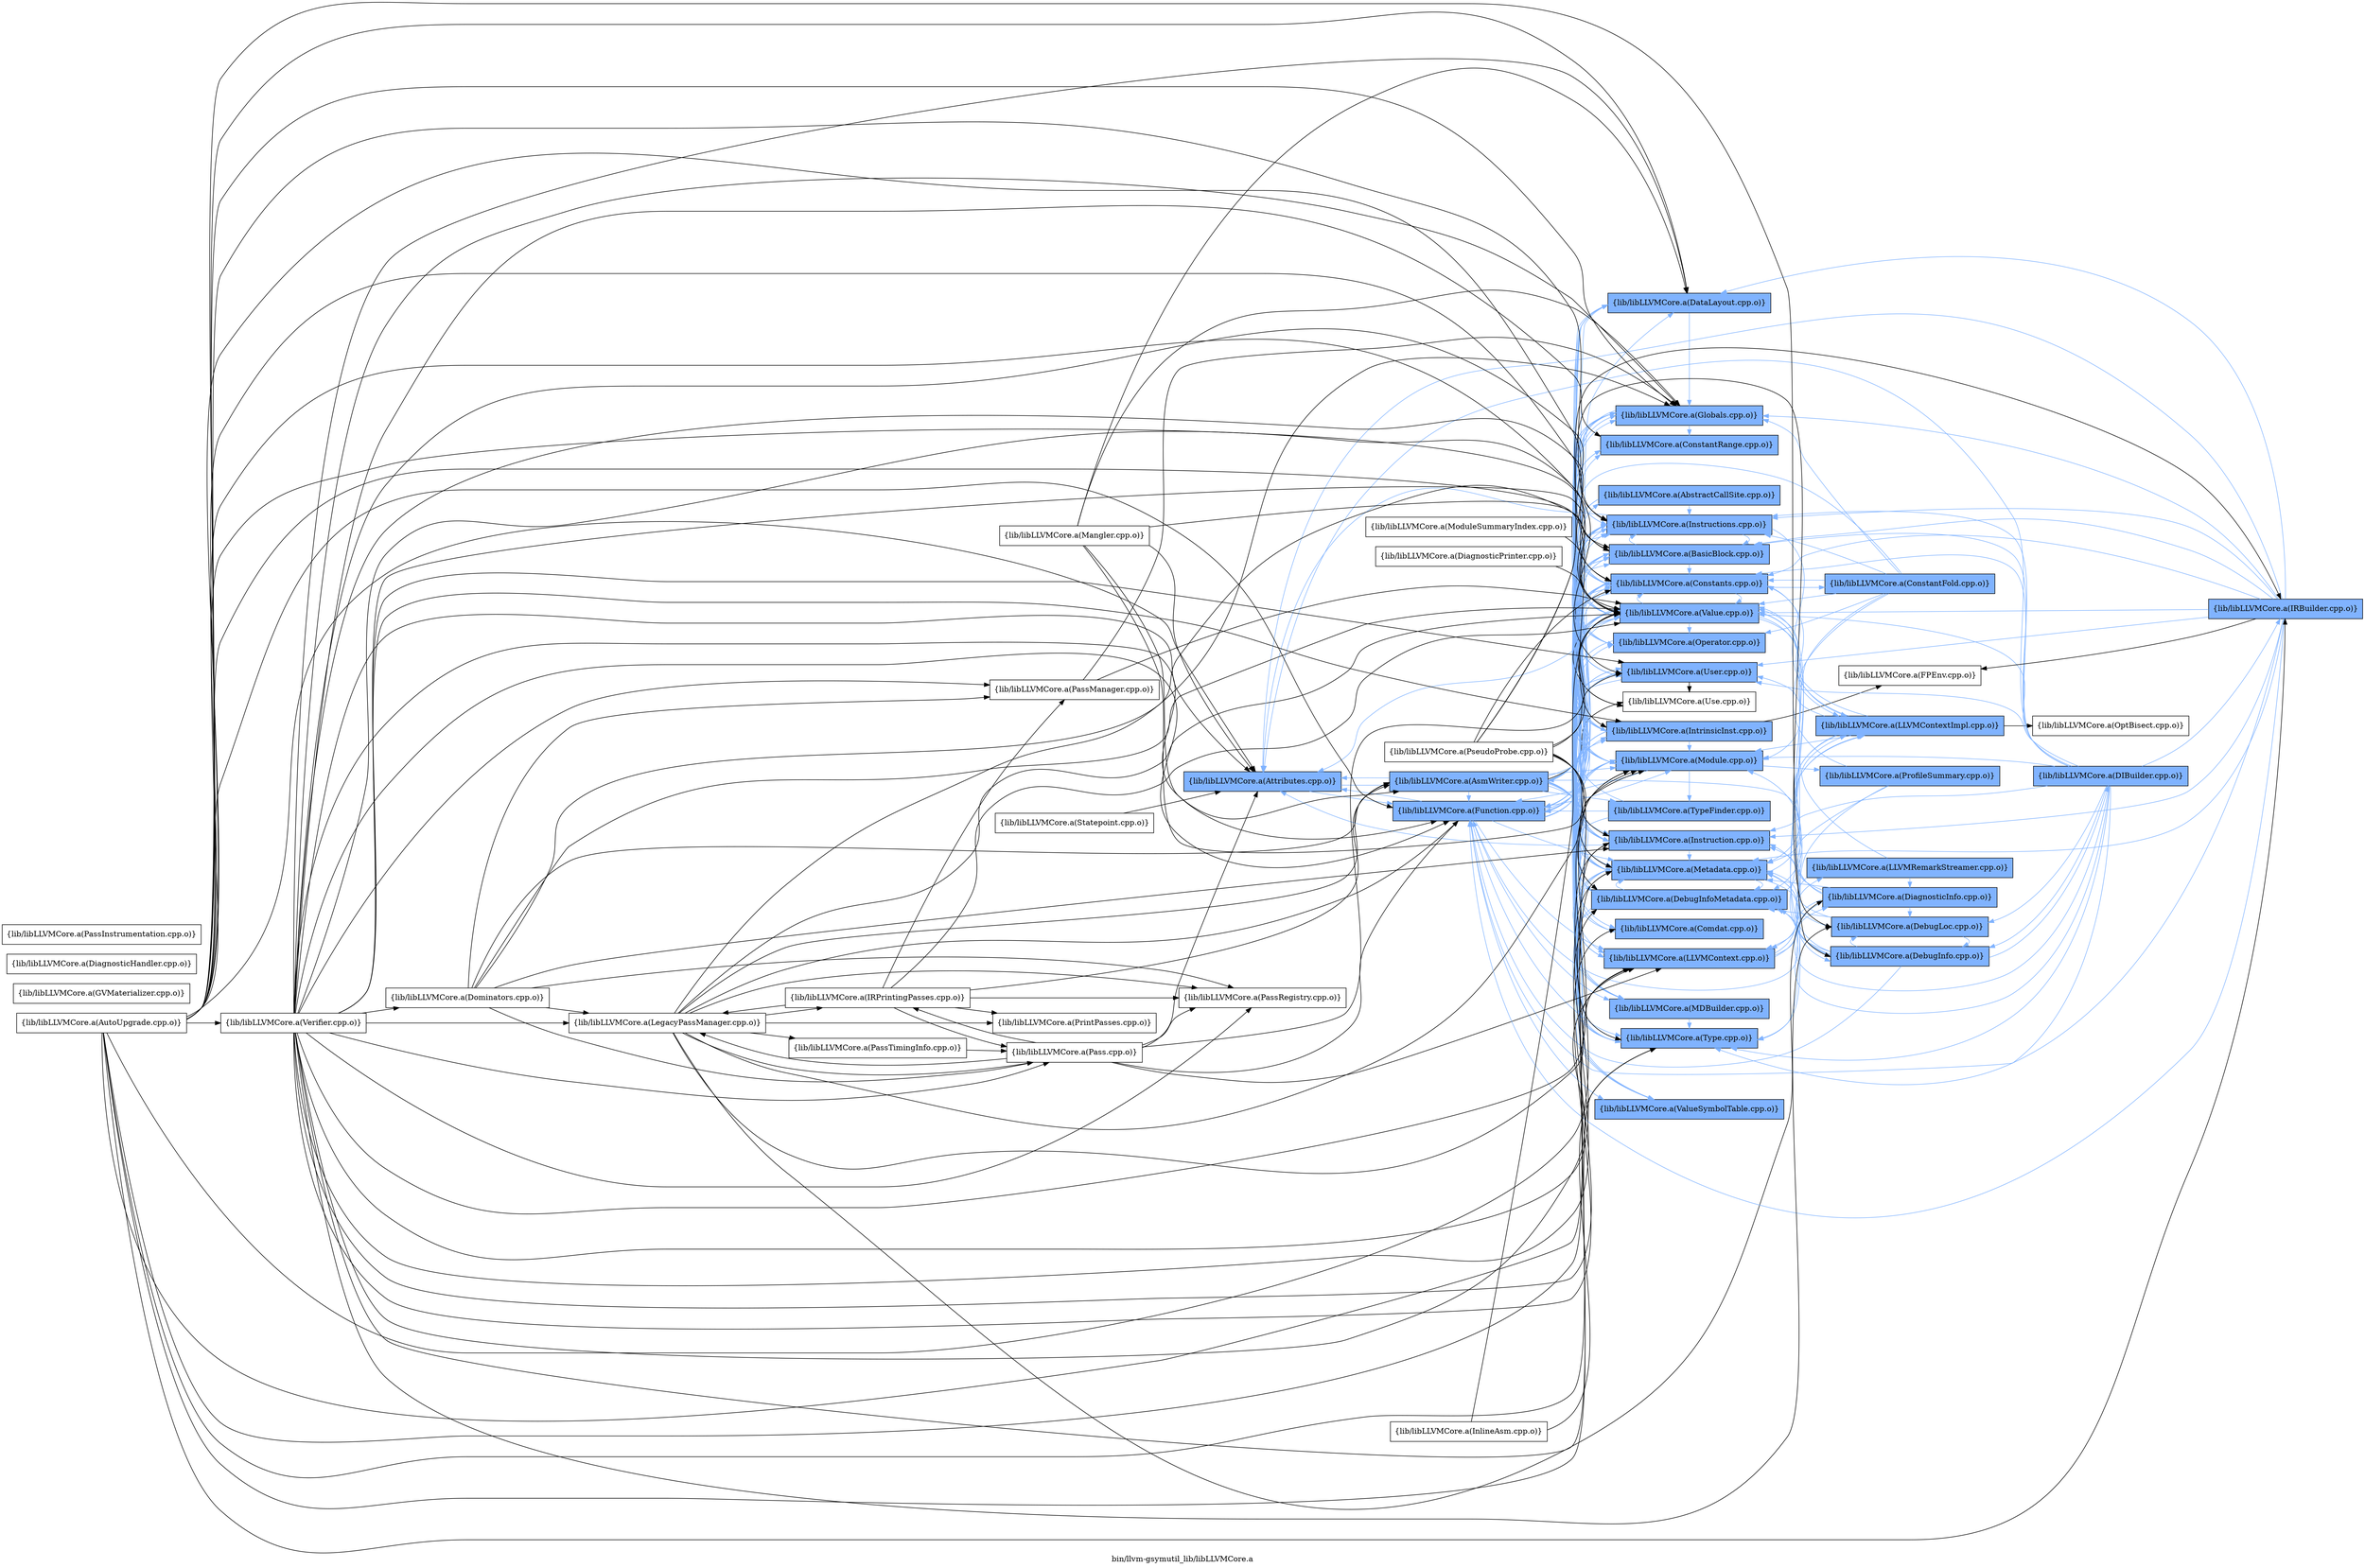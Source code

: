 digraph "bin/llvm-gsymutil_lib/libLLVMCore.a" {
	label="bin/llvm-gsymutil_lib/libLLVMCore.a";
	rankdir=LR;
	{ rank=same; Node0x564981c6ddb8;  }
	{ rank=same; Node0x564981c6e998; Node0x564981c66108;  }
	{ rank=same; Node0x564981c67738; Node0x564981c67a58; Node0x564981c66158; Node0x564981c76698; Node0x564981c77db8; Node0x564981c77728; Node0x564981c72a48; Node0x564981c74ac8; Node0x564981c74348; Node0x564981c713c8; Node0x564981c74578; Node0x564981c738a8; Node0x564981c67eb8; Node0x564981c66388; Node0x564981c66928; Node0x564981c6a6b8; Node0x564981c69ee8; Node0x564981c6a168; Node0x564981c6e268; Node0x564981c78b28; Node0x564981c74c58; Node0x564981c6bbf8;  }
	{ rank=same; Node0x564981c672d8; Node0x564981c706f8; Node0x564981c76878; Node0x564981c78cb8; Node0x564981c6c9b8; Node0x564981c79d98; Node0x564981c6bb08; Node0x564981c779a8;  }
	{ rank=same; Node0x564981c69a38; Node0x564981c76968;  }

	Node0x564981c6ddb8 [shape=record,shape=box,group=1,style=filled,fillcolor="0.600000 0.5 1",label="{lib/libLLVMCore.a(Attributes.cpp.o)}"];
	Node0x564981c6ddb8 -> Node0x564981c6e998[color="0.600000 0.5 1"];
	Node0x564981c6ddb8 -> Node0x564981c66108[color="0.600000 0.5 1"];
	Node0x564981c76698 [shape=record,shape=box,group=1,style=filled,fillcolor="0.600000 0.5 1",label="{lib/libLLVMCore.a(Constants.cpp.o)}"];
	Node0x564981c76698 -> Node0x564981c672d8[color="0.600000 0.5 1"];
	Node0x564981c76698 -> Node0x564981c66108[color="0.600000 0.5 1"];
	Node0x564981c76698 -> Node0x564981c77728[color="0.600000 0.5 1"];
	Node0x564981c76698 -> Node0x564981c72a48[color="0.600000 0.5 1"];
	Node0x564981c76698 -> Node0x564981c74ac8[color="0.600000 0.5 1"];
	Node0x564981c76698 -> Node0x564981c67eb8[color="0.600000 0.5 1"];
	Node0x564981c76698 -> Node0x564981c66388[color="0.600000 0.5 1"];
	Node0x564981c76698 -> Node0x564981c69ee8[color="0.600000 0.5 1"];
	Node0x564981c76698 -> Node0x564981c6a168[color="0.600000 0.5 1"];
	Node0x564981c78b28 [shape=record,shape=box,group=1,style=filled,fillcolor="0.600000 0.5 1",label="{lib/libLLVMCore.a(DataLayout.cpp.o)}"];
	Node0x564981c78b28 -> Node0x564981c77728[color="0.600000 0.5 1"];
	Node0x564981c78b28 -> Node0x564981c738a8[color="0.600000 0.5 1"];
	Node0x564981c78b28 -> Node0x564981c66388[color="0.600000 0.5 1"];
	Node0x564981c74ac8 [shape=record,shape=box,group=1,style=filled,fillcolor="0.600000 0.5 1",label="{lib/libLLVMCore.a(Instructions.cpp.o)}"];
	Node0x564981c74ac8 -> Node0x564981c6ddb8[color="0.600000 0.5 1"];
	Node0x564981c74ac8 -> Node0x564981c67738[color="0.600000 0.5 1"];
	Node0x564981c74ac8 -> Node0x564981c76698[color="0.600000 0.5 1"];
	Node0x564981c74ac8 -> Node0x564981c78b28[color="0.600000 0.5 1"];
	Node0x564981c74ac8 -> Node0x564981c66108[color="0.600000 0.5 1"];
	Node0x564981c74ac8 -> Node0x564981c72a48[color="0.600000 0.5 1"];
	Node0x564981c74ac8 -> Node0x564981c706f8[color="0.600000 0.5 1"];
	Node0x564981c74ac8 -> Node0x564981c74c58[color="0.600000 0.5 1"];
	Node0x564981c74ac8 -> Node0x564981c74578[color="0.600000 0.5 1"];
	Node0x564981c74ac8 -> Node0x564981c738a8[color="0.600000 0.5 1"];
	Node0x564981c74ac8 -> Node0x564981c67eb8[color="0.600000 0.5 1"];
	Node0x564981c74ac8 -> Node0x564981c66388[color="0.600000 0.5 1"];
	Node0x564981c74ac8 -> Node0x564981c6a6b8;
	Node0x564981c74ac8 -> Node0x564981c69ee8[color="0.600000 0.5 1"];
	Node0x564981c74ac8 -> Node0x564981c6a168[color="0.600000 0.5 1"];
	Node0x564981c6c328 [shape=record,shape=box,group=0,label="{lib/libLLVMCore.a(LegacyPassManager.cpp.o)}"];
	Node0x564981c6c328 -> Node0x564981c6e998;
	Node0x564981c6c328 -> Node0x564981c78cb8;
	Node0x564981c6c328 -> Node0x564981c66108;
	Node0x564981c6c328 -> Node0x564981c77728;
	Node0x564981c6c328 -> Node0x564981c73498;
	Node0x564981c6c328 -> Node0x564981c713c8;
	Node0x564981c6c328 -> Node0x564981c738a8;
	Node0x564981c6c328 -> Node0x564981c68db8;
	Node0x564981c6c328 -> Node0x564981c69e98;
	Node0x564981c6c328 -> Node0x564981c6be78;
	Node0x564981c6c328 -> Node0x564981c6c0f8;
	Node0x564981c6c328 -> Node0x564981c6a168;
	Node0x564981c738a8 [shape=record,shape=box,group=1,style=filled,fillcolor="0.600000 0.5 1",label="{lib/libLLVMCore.a(Module.cpp.o)}"];
	Node0x564981c738a8 -> Node0x564981c67a58[color="0.600000 0.5 1"];
	Node0x564981c738a8 -> Node0x564981c76698[color="0.600000 0.5 1"];
	Node0x564981c738a8 -> Node0x564981c78b28[color="0.600000 0.5 1"];
	Node0x564981c738a8 -> Node0x564981c66108[color="0.600000 0.5 1"];
	Node0x564981c738a8 -> Node0x564981c77728[color="0.600000 0.5 1"];
	Node0x564981c738a8 -> Node0x564981c713c8[color="0.600000 0.5 1"];
	Node0x564981c738a8 -> Node0x564981c74578[color="0.600000 0.5 1"];
	Node0x564981c738a8 -> Node0x564981c6bb08[color="0.600000 0.5 1"];
	Node0x564981c738a8 -> Node0x564981c66388[color="0.600000 0.5 1"];
	Node0x564981c738a8 -> Node0x564981c66928[color="0.600000 0.5 1"];
	Node0x564981c738a8 -> Node0x564981c69ee8[color="0.600000 0.5 1"];
	Node0x564981c738a8 -> Node0x564981c6a168[color="0.600000 0.5 1"];
	Node0x564981c738a8 -> Node0x564981c6bbf8[color="0.600000 0.5 1"];
	Node0x564981c67eb8 [shape=record,shape=box,group=1,style=filled,fillcolor="0.600000 0.5 1",label="{lib/libLLVMCore.a(Operator.cpp.o)}"];
	Node0x564981c67eb8 -> Node0x564981c76698[color="0.600000 0.5 1"];
	Node0x564981c67eb8 -> Node0x564981c78b28[color="0.600000 0.5 1"];
	Node0x564981c67eb8 -> Node0x564981c66388[color="0.600000 0.5 1"];
	Node0x564981c68db8 [shape=record,shape=box,group=0,label="{lib/libLLVMCore.a(Pass.cpp.o)}"];
	Node0x564981c68db8 -> Node0x564981c6ddb8;
	Node0x564981c68db8 -> Node0x564981c66108;
	Node0x564981c68db8 -> Node0x564981c73498;
	Node0x564981c68db8 -> Node0x564981c713c8;
	Node0x564981c68db8 -> Node0x564981c6c328;
	Node0x564981c68db8 -> Node0x564981c69e98;
	Node0x564981c68db8 -> Node0x564981c6a168;
	Node0x564981c69e98 [shape=record,shape=box,group=0,label="{lib/libLLVMCore.a(PassRegistry.cpp.o)}"];
	Node0x564981c66388 [shape=record,shape=box,group=1,style=filled,fillcolor="0.600000 0.5 1",label="{lib/libLLVMCore.a(Type.cpp.o)}"];
	Node0x564981c66388 -> Node0x564981c76698[color="0.600000 0.5 1"];
	Node0x564981c69ee8 [shape=record,shape=box,group=1,style=filled,fillcolor="0.600000 0.5 1",label="{lib/libLLVMCore.a(User.cpp.o)}"];
	Node0x564981c69ee8 -> Node0x564981c74348[color="0.600000 0.5 1"];
	Node0x564981c69ee8 -> Node0x564981c6a6b8;
	Node0x564981c6a168 [shape=record,shape=box,group=1,style=filled,fillcolor="0.600000 0.5 1",label="{lib/libLLVMCore.a(Value.cpp.o)}"];
	Node0x564981c6a168 -> Node0x564981c6ddb8[color="0.600000 0.5 1"];
	Node0x564981c6a168 -> Node0x564981c67738[color="0.600000 0.5 1"];
	Node0x564981c6a168 -> Node0x564981c76698[color="0.600000 0.5 1"];
	Node0x564981c6a168 -> Node0x564981c78b28[color="0.600000 0.5 1"];
	Node0x564981c6a168 -> Node0x564981c779a8[color="0.600000 0.5 1"];
	Node0x564981c6a168 -> Node0x564981c66108[color="0.600000 0.5 1"];
	Node0x564981c6a168 -> Node0x564981c77728[color="0.600000 0.5 1"];
	Node0x564981c6a168 -> Node0x564981c72a48[color="0.600000 0.5 1"];
	Node0x564981c6a168 -> Node0x564981c74ac8[color="0.600000 0.5 1"];
	Node0x564981c6a168 -> Node0x564981c74348[color="0.600000 0.5 1"];
	Node0x564981c6a168 -> Node0x564981c713c8[color="0.600000 0.5 1"];
	Node0x564981c6a168 -> Node0x564981c706f8[color="0.600000 0.5 1"];
	Node0x564981c6a168 -> Node0x564981c74578[color="0.600000 0.5 1"];
	Node0x564981c6a168 -> Node0x564981c67eb8[color="0.600000 0.5 1"];
	Node0x564981c6a168 -> Node0x564981c66388[color="0.600000 0.5 1"];
	Node0x564981c6a168 -> Node0x564981c6a6b8;
	Node0x564981c6a168 -> Node0x564981c69ee8[color="0.600000 0.5 1"];
	Node0x564981c6a168 -> Node0x564981c6bbf8[color="0.600000 0.5 1"];
	Node0x564981c79d98 [shape=record,shape=box,group=1,style=filled,fillcolor="0.600000 0.5 1",label="{lib/libLLVMCore.a(DebugLoc.cpp.o)}"];
	Node0x564981c79d98 -> Node0x564981c779a8[color="0.600000 0.5 1"];
	Node0x564981c79d98 -> Node0x564981c77db8[color="0.600000 0.5 1"];
	Node0x564981c79d98 -> Node0x564981c74578[color="0.600000 0.5 1"];
	Node0x564981c66108 [shape=record,shape=box,group=1,style=filled,fillcolor="0.600000 0.5 1",label="{lib/libLLVMCore.a(Function.cpp.o)}"];
	Node0x564981c66108 -> Node0x564981c6e268[color="0.600000 0.5 1"];
	Node0x564981c66108 -> Node0x564981c6ddb8[color="0.600000 0.5 1"];
	Node0x564981c66108 -> Node0x564981c67738[color="0.600000 0.5 1"];
	Node0x564981c66108 -> Node0x564981c76698[color="0.600000 0.5 1"];
	Node0x564981c66108 -> Node0x564981c78b28[color="0.600000 0.5 1"];
	Node0x564981c66108 -> Node0x564981c77728[color="0.600000 0.5 1"];
	Node0x564981c66108 -> Node0x564981c74ac8[color="0.600000 0.5 1"];
	Node0x564981c66108 -> Node0x564981c74348[color="0.600000 0.5 1"];
	Node0x564981c66108 -> Node0x564981c713c8[color="0.600000 0.5 1"];
	Node0x564981c66108 -> Node0x564981c74c58[color="0.600000 0.5 1"];
	Node0x564981c66108 -> Node0x564981c74578[color="0.600000 0.5 1"];
	Node0x564981c66108 -> Node0x564981c738a8[color="0.600000 0.5 1"];
	Node0x564981c66108 -> Node0x564981c66388[color="0.600000 0.5 1"];
	Node0x564981c66108 -> Node0x564981c69ee8[color="0.600000 0.5 1"];
	Node0x564981c66108 -> Node0x564981c6a168[color="0.600000 0.5 1"];
	Node0x564981c66108 -> Node0x564981c6bbf8[color="0.600000 0.5 1"];
	Node0x564981c76aa8 [shape=record,shape=box,group=1,style=filled,fillcolor="0.600000 0.5 1",label="{lib/libLLVMCore.a(IRBuilder.cpp.o)}"];
	Node0x564981c76aa8 -> Node0x564981c6ddb8[color="0.600000 0.5 1"];
	Node0x564981c76aa8 -> Node0x564981c67738[color="0.600000 0.5 1"];
	Node0x564981c76aa8 -> Node0x564981c76698[color="0.600000 0.5 1"];
	Node0x564981c76aa8 -> Node0x564981c78b28[color="0.600000 0.5 1"];
	Node0x564981c76aa8 -> Node0x564981c66108[color="0.600000 0.5 1"];
	Node0x564981c76aa8 -> Node0x564981c77728[color="0.600000 0.5 1"];
	Node0x564981c76aa8 -> Node0x564981c76878;
	Node0x564981c76aa8 -> Node0x564981c72a48[color="0.600000 0.5 1"];
	Node0x564981c76aa8 -> Node0x564981c74ac8[color="0.600000 0.5 1"];
	Node0x564981c76aa8 -> Node0x564981c74578[color="0.600000 0.5 1"];
	Node0x564981c76aa8 -> Node0x564981c66388[color="0.600000 0.5 1"];
	Node0x564981c76aa8 -> Node0x564981c69ee8[color="0.600000 0.5 1"];
	Node0x564981c76aa8 -> Node0x564981c6a168[color="0.600000 0.5 1"];
	Node0x564981c72a48 [shape=record,shape=box,group=1,style=filled,fillcolor="0.600000 0.5 1",label="{lib/libLLVMCore.a(Instruction.cpp.o)}"];
	Node0x564981c72a48 -> Node0x564981c6ddb8[color="0.600000 0.5 1"];
	Node0x564981c72a48 -> Node0x564981c67738[color="0.600000 0.5 1"];
	Node0x564981c72a48 -> Node0x564981c76698[color="0.600000 0.5 1"];
	Node0x564981c72a48 -> Node0x564981c74ac8[color="0.600000 0.5 1"];
	Node0x564981c72a48 -> Node0x564981c74578[color="0.600000 0.5 1"];
	Node0x564981c72a48 -> Node0x564981c69ee8[color="0.600000 0.5 1"];
	Node0x564981c72a48 -> Node0x564981c6a168[color="0.600000 0.5 1"];
	Node0x564981c74578 [shape=record,shape=box,group=1,style=filled,fillcolor="0.600000 0.5 1",label="{lib/libLLVMCore.a(Metadata.cpp.o)}"];
	Node0x564981c74578 -> Node0x564981c66158[color="0.600000 0.5 1"];
	Node0x564981c74578 -> Node0x564981c76698[color="0.600000 0.5 1"];
	Node0x564981c74578 -> Node0x564981c77db8[color="0.600000 0.5 1"];
	Node0x564981c74578 -> Node0x564981c79d98[color="0.600000 0.5 1"];
	Node0x564981c74578 -> Node0x564981c713c8[color="0.600000 0.5 1"];
	Node0x564981c74578 -> Node0x564981c706f8[color="0.600000 0.5 1"];
	Node0x564981c74578 -> Node0x564981c74c58[color="0.600000 0.5 1"];
	Node0x564981c74578 -> Node0x564981c738a8[color="0.600000 0.5 1"];
	Node0x564981c74578 -> Node0x564981c66388[color="0.600000 0.5 1"];
	Node0x564981c74578 -> Node0x564981c6a168[color="0.600000 0.5 1"];
	Node0x564981c67738 [shape=record,shape=box,group=1,style=filled,fillcolor="0.600000 0.5 1",label="{lib/libLLVMCore.a(BasicBlock.cpp.o)}"];
	Node0x564981c67738 -> Node0x564981c76698[color="0.600000 0.5 1"];
	Node0x564981c67738 -> Node0x564981c72a48[color="0.600000 0.5 1"];
	Node0x564981c67738 -> Node0x564981c74ac8[color="0.600000 0.5 1"];
	Node0x564981c67738 -> Node0x564981c74578[color="0.600000 0.5 1"];
	Node0x564981c67738 -> Node0x564981c66388[color="0.600000 0.5 1"];
	Node0x564981c67738 -> Node0x564981c69ee8[color="0.600000 0.5 1"];
	Node0x564981c67738 -> Node0x564981c6a168[color="0.600000 0.5 1"];
	Node0x564981c67738 -> Node0x564981c6bbf8[color="0.600000 0.5 1"];
	Node0x564981c78cb8 [shape=record,shape=box,group=1,style=filled,fillcolor="0.600000 0.5 1",label="{lib/libLLVMCore.a(DiagnosticInfo.cpp.o)}"];
	Node0x564981c78cb8 -> Node0x564981c6e998[color="0.600000 0.5 1"];
	Node0x564981c78cb8 -> Node0x564981c79d98[color="0.600000 0.5 1"];
	Node0x564981c78cb8 -> Node0x564981c66108[color="0.600000 0.5 1"];
	Node0x564981c78cb8 -> Node0x564981c72a48[color="0.600000 0.5 1"];
	Node0x564981c78cb8 -> Node0x564981c713c8[color="0.600000 0.5 1"];
	Node0x564981c78cb8 -> Node0x564981c74578[color="0.600000 0.5 1"];
	Node0x564981c78cb8 -> Node0x564981c6a168[color="0.600000 0.5 1"];
	Node0x564981c77728 [shape=record,shape=box,group=1,style=filled,fillcolor="0.600000 0.5 1",label="{lib/libLLVMCore.a(Globals.cpp.o)}"];
	Node0x564981c77728 -> Node0x564981c66158[color="0.600000 0.5 1"];
	Node0x564981c77728 -> Node0x564981c76698[color="0.600000 0.5 1"];
	Node0x564981c77728 -> Node0x564981c66108[color="0.600000 0.5 1"];
	Node0x564981c77728 -> Node0x564981c74578[color="0.600000 0.5 1"];
	Node0x564981c77728 -> Node0x564981c738a8[color="0.600000 0.5 1"];
	Node0x564981c77728 -> Node0x564981c66388[color="0.600000 0.5 1"];
	Node0x564981c77728 -> Node0x564981c69ee8[color="0.600000 0.5 1"];
	Node0x564981c77728 -> Node0x564981c6a168[color="0.600000 0.5 1"];
	Node0x564981c73178 [shape=record,shape=box,group=0,label="{lib/libLLVMCore.a(InlineAsm.cpp.o)}"];
	Node0x564981c73178 -> Node0x564981c66388;
	Node0x564981c73178 -> Node0x564981c6a168;
	Node0x564981c713c8 [shape=record,shape=box,group=1,style=filled,fillcolor="0.600000 0.5 1",label="{lib/libLLVMCore.a(LLVMContext.cpp.o)}"];
	Node0x564981c713c8 -> Node0x564981c78cb8[color="0.600000 0.5 1"];
	Node0x564981c713c8 -> Node0x564981c706f8[color="0.600000 0.5 1"];
	Node0x564981c713c8 -> Node0x564981c6c9b8[color="0.600000 0.5 1"];
	Node0x564981c74348 [shape=record,shape=box,group=1,style=filled,fillcolor="0.600000 0.5 1",label="{lib/libLLVMCore.a(IntrinsicInst.cpp.o)}"];
	Node0x564981c74348 -> Node0x564981c67738[color="0.600000 0.5 1"];
	Node0x564981c74348 -> Node0x564981c76698[color="0.600000 0.5 1"];
	Node0x564981c74348 -> Node0x564981c78b28[color="0.600000 0.5 1"];
	Node0x564981c74348 -> Node0x564981c77db8[color="0.600000 0.5 1"];
	Node0x564981c74348 -> Node0x564981c76878;
	Node0x564981c74348 -> Node0x564981c72a48[color="0.600000 0.5 1"];
	Node0x564981c74348 -> Node0x564981c74ac8[color="0.600000 0.5 1"];
	Node0x564981c74348 -> Node0x564981c74578[color="0.600000 0.5 1"];
	Node0x564981c74348 -> Node0x564981c738a8[color="0.600000 0.5 1"];
	Node0x564981c74348 -> Node0x564981c66388[color="0.600000 0.5 1"];
	Node0x564981c74348 -> Node0x564981c69ee8[color="0.600000 0.5 1"];
	Node0x564981c74348 -> Node0x564981c6a168[color="0.600000 0.5 1"];
	Node0x564981c66158 [shape=record,shape=box,group=1,style=filled,fillcolor="0.600000 0.5 1",label="{lib/libLLVMCore.a(ConstantRange.cpp.o)}"];
	Node0x564981c66158 -> Node0x564981c74ac8[color="0.600000 0.5 1"];
	Node0x564981c77db8 [shape=record,shape=box,group=1,style=filled,fillcolor="0.600000 0.5 1",label="{lib/libLLVMCore.a(DebugInfoMetadata.cpp.o)}"];
	Node0x564981c77db8 -> Node0x564981c76698[color="0.600000 0.5 1"];
	Node0x564981c77db8 -> Node0x564981c713c8[color="0.600000 0.5 1"];
	Node0x564981c77db8 -> Node0x564981c706f8[color="0.600000 0.5 1"];
	Node0x564981c77db8 -> Node0x564981c74578[color="0.600000 0.5 1"];
	Node0x564981c77db8 -> Node0x564981c66388[color="0.600000 0.5 1"];
	Node0x564981c66d88 [shape=record,shape=box,group=0,label="{lib/libLLVMCore.a(Dominators.cpp.o)}"];
	Node0x564981c66d88 -> Node0x564981c6e998;
	Node0x564981c66d88 -> Node0x564981c67738;
	Node0x564981c66d88 -> Node0x564981c72a48;
	Node0x564981c66d88 -> Node0x564981c6c328;
	Node0x564981c66d88 -> Node0x564981c68db8;
	Node0x564981c66d88 -> Node0x564981c6b298;
	Node0x564981c66d88 -> Node0x564981c69e98;
	Node0x564981c66d88 -> Node0x564981c6a168;
	Node0x564981c6a6b8 [shape=record,shape=box,group=0,label="{lib/libLLVMCore.a(Use.cpp.o)}"];
	Node0x564981c67a58 [shape=record,shape=box,group=1,style=filled,fillcolor="0.600000 0.5 1",label="{lib/libLLVMCore.a(Comdat.cpp.o)}"];
	Node0x564981c67a58 -> Node0x564981c738a8[color="0.600000 0.5 1"];
	Node0x564981c74898 [shape=record,shape=box,group=0,label="{lib/libLLVMCore.a(Mangler.cpp.o)}"];
	Node0x564981c74898 -> Node0x564981c6ddb8;
	Node0x564981c74898 -> Node0x564981c78b28;
	Node0x564981c74898 -> Node0x564981c66108;
	Node0x564981c74898 -> Node0x564981c77728;
	Node0x564981c74898 -> Node0x564981c738a8;
	Node0x564981c74898 -> Node0x564981c6a168;
	Node0x564981c6e998 [shape=record,shape=box,group=1,style=filled,fillcolor="0.600000 0.5 1",label="{lib/libLLVMCore.a(AsmWriter.cpp.o)}"];
	Node0x564981c6e998 -> Node0x564981c6ddb8[color="0.600000 0.5 1"];
	Node0x564981c6e998 -> Node0x564981c67738[color="0.600000 0.5 1"];
	Node0x564981c6e998 -> Node0x564981c67a58[color="0.600000 0.5 1"];
	Node0x564981c6e998 -> Node0x564981c66158[color="0.600000 0.5 1"];
	Node0x564981c6e998 -> Node0x564981c76698[color="0.600000 0.5 1"];
	Node0x564981c6e998 -> Node0x564981c77db8[color="0.600000 0.5 1"];
	Node0x564981c6e998 -> Node0x564981c66108[color="0.600000 0.5 1"];
	Node0x564981c6e998 -> Node0x564981c77728[color="0.600000 0.5 1"];
	Node0x564981c6e998 -> Node0x564981c72a48[color="0.600000 0.5 1"];
	Node0x564981c6e998 -> Node0x564981c74ac8[color="0.600000 0.5 1"];
	Node0x564981c6e998 -> Node0x564981c74348[color="0.600000 0.5 1"];
	Node0x564981c6e998 -> Node0x564981c713c8[color="0.600000 0.5 1"];
	Node0x564981c6e998 -> Node0x564981c74578[color="0.600000 0.5 1"];
	Node0x564981c6e998 -> Node0x564981c738a8[color="0.600000 0.5 1"];
	Node0x564981c6e998 -> Node0x564981c67eb8[color="0.600000 0.5 1"];
	Node0x564981c6e998 -> Node0x564981c66388[color="0.600000 0.5 1"];
	Node0x564981c6e998 -> Node0x564981c66928[color="0.600000 0.5 1"];
	Node0x564981c6e998 -> Node0x564981c6a6b8;
	Node0x564981c6e998 -> Node0x564981c69ee8[color="0.600000 0.5 1"];
	Node0x564981c6e998 -> Node0x564981c6a168[color="0.600000 0.5 1"];
	Node0x564981c6be78 [shape=record,shape=box,group=0,label="{lib/libLLVMCore.a(PassTimingInfo.cpp.o)}"];
	Node0x564981c6be78 -> Node0x564981c68db8;
	Node0x564981c6c7d8 [shape=record,shape=box,group=0,label="{lib/libLLVMCore.a(Statepoint.cpp.o)}"];
	Node0x564981c6c7d8 -> Node0x564981c6ddb8;
	Node0x564981c6c0f8 [shape=record,shape=box,group=0,label="{lib/libLLVMCore.a(PrintPasses.cpp.o)}"];
	Node0x564981c74c58 [shape=record,shape=box,group=1,style=filled,fillcolor="0.600000 0.5 1",label="{lib/libLLVMCore.a(MDBuilder.cpp.o)}"];
	Node0x564981c74c58 -> Node0x564981c76698[color="0.600000 0.5 1"];
	Node0x564981c74c58 -> Node0x564981c74578[color="0.600000 0.5 1"];
	Node0x564981c74c58 -> Node0x564981c66388[color="0.600000 0.5 1"];
	Node0x564981c74c58 -> Node0x564981c6a168[color="0.600000 0.5 1"];
	Node0x564981c73498 [shape=record,shape=box,group=0,label="{lib/libLLVMCore.a(IRPrintingPasses.cpp.o)}"];
	Node0x564981c73498 -> Node0x564981c6e998;
	Node0x564981c73498 -> Node0x564981c6c328;
	Node0x564981c73498 -> Node0x564981c68db8;
	Node0x564981c73498 -> Node0x564981c6b298;
	Node0x564981c73498 -> Node0x564981c69e98;
	Node0x564981c73498 -> Node0x564981c6c0f8;
	Node0x564981c73498 -> Node0x564981c6a168;
	Node0x564981c689f8 [shape=record,shape=box,group=0,label="{lib/libLLVMCore.a(Verifier.cpp.o)}"];
	Node0x564981c689f8 -> Node0x564981c6e998;
	Node0x564981c689f8 -> Node0x564981c6ddb8;
	Node0x564981c689f8 -> Node0x564981c67738;
	Node0x564981c689f8 -> Node0x564981c67a58;
	Node0x564981c689f8 -> Node0x564981c66158;
	Node0x564981c689f8 -> Node0x564981c76698;
	Node0x564981c689f8 -> Node0x564981c78b28;
	Node0x564981c689f8 -> Node0x564981c77db8;
	Node0x564981c689f8 -> Node0x564981c79d98;
	Node0x564981c689f8 -> Node0x564981c66d88;
	Node0x564981c689f8 -> Node0x564981c66108;
	Node0x564981c689f8 -> Node0x564981c77728;
	Node0x564981c689f8 -> Node0x564981c72a48;
	Node0x564981c689f8 -> Node0x564981c74ac8;
	Node0x564981c689f8 -> Node0x564981c74348;
	Node0x564981c689f8 -> Node0x564981c713c8;
	Node0x564981c689f8 -> Node0x564981c6c328;
	Node0x564981c689f8 -> Node0x564981c74578;
	Node0x564981c689f8 -> Node0x564981c738a8;
	Node0x564981c689f8 -> Node0x564981c68db8;
	Node0x564981c689f8 -> Node0x564981c6b298;
	Node0x564981c689f8 -> Node0x564981c69e98;
	Node0x564981c689f8 -> Node0x564981c66388;
	Node0x564981c689f8 -> Node0x564981c69ee8;
	Node0x564981c689f8 -> Node0x564981c6a168;
	Node0x564981c779a8 [shape=record,shape=box,group=1,style=filled,fillcolor="0.600000 0.5 1",label="{lib/libLLVMCore.a(DebugInfo.cpp.o)}"];
	Node0x564981c779a8 -> Node0x564981c76968[color="0.600000 0.5 1"];
	Node0x564981c779a8 -> Node0x564981c77db8[color="0.600000 0.5 1"];
	Node0x564981c779a8 -> Node0x564981c79d98[color="0.600000 0.5 1"];
	Node0x564981c779a8 -> Node0x564981c66108[color="0.600000 0.5 1"];
	Node0x564981c779a8 -> Node0x564981c72a48[color="0.600000 0.5 1"];
	Node0x564981c779a8 -> Node0x564981c74578[color="0.600000 0.5 1"];
	Node0x564981c779a8 -> Node0x564981c738a8[color="0.600000 0.5 1"];
	Node0x564981c779a8 -> Node0x564981c6a168[color="0.600000 0.5 1"];
	Node0x564981c6b298 [shape=record,shape=box,group=0,label="{lib/libLLVMCore.a(PassManager.cpp.o)}"];
	Node0x564981c6b298 -> Node0x564981c77728;
	Node0x564981c6b298 -> Node0x564981c6a168;
	Node0x564981c76968 [shape=record,shape=box,group=1,style=filled,fillcolor="0.600000 0.5 1",label="{lib/libLLVMCore.a(DIBuilder.cpp.o)}"];
	Node0x564981c76968 -> Node0x564981c6ddb8[color="0.600000 0.5 1"];
	Node0x564981c76968 -> Node0x564981c67738[color="0.600000 0.5 1"];
	Node0x564981c76968 -> Node0x564981c76698[color="0.600000 0.5 1"];
	Node0x564981c76968 -> Node0x564981c779a8[color="0.600000 0.5 1"];
	Node0x564981c76968 -> Node0x564981c77db8[color="0.600000 0.5 1"];
	Node0x564981c76968 -> Node0x564981c79d98[color="0.600000 0.5 1"];
	Node0x564981c76968 -> Node0x564981c66108[color="0.600000 0.5 1"];
	Node0x564981c76968 -> Node0x564981c76aa8[color="0.600000 0.5 1"];
	Node0x564981c76968 -> Node0x564981c72a48[color="0.600000 0.5 1"];
	Node0x564981c76968 -> Node0x564981c74ac8[color="0.600000 0.5 1"];
	Node0x564981c76968 -> Node0x564981c74578[color="0.600000 0.5 1"];
	Node0x564981c76968 -> Node0x564981c738a8[color="0.600000 0.5 1"];
	Node0x564981c76968 -> Node0x564981c66388[color="0.600000 0.5 1"];
	Node0x564981c76968 -> Node0x564981c69ee8[color="0.600000 0.5 1"];
	Node0x564981c76968 -> Node0x564981c6a168[color="0.600000 0.5 1"];
	Node0x564981c6ce68 [shape=record,shape=box,group=0,label="{lib/libLLVMCore.a(PseudoProbe.cpp.o)}"];
	Node0x564981c6ce68 -> Node0x564981c76698;
	Node0x564981c6ce68 -> Node0x564981c77db8;
	Node0x564981c6ce68 -> Node0x564981c79d98;
	Node0x564981c6ce68 -> Node0x564981c76aa8;
	Node0x564981c6ce68 -> Node0x564981c72a48;
	Node0x564981c6ce68 -> Node0x564981c74578;
	Node0x564981c6ce68 -> Node0x564981c66388;
	Node0x564981c6ce68 -> Node0x564981c69ee8;
	Node0x564981c6ce68 -> Node0x564981c6a168;
	Node0x564981c6e268 [shape=record,shape=box,group=1,style=filled,fillcolor="0.600000 0.5 1",label="{lib/libLLVMCore.a(AbstractCallSite.cpp.o)}"];
	Node0x564981c6e268 -> Node0x564981c76698[color="0.600000 0.5 1"];
	Node0x564981c6e268 -> Node0x564981c74ac8[color="0.600000 0.5 1"];
	Node0x564981c6e268 -> Node0x564981c74578[color="0.600000 0.5 1"];
	Node0x564981c6e268 -> Node0x564981c69ee8[color="0.600000 0.5 1"];
	Node0x564981c672d8 [shape=record,shape=box,group=1,style=filled,fillcolor="0.600000 0.5 1",label="{lib/libLLVMCore.a(ConstantFold.cpp.o)}"];
	Node0x564981c672d8 -> Node0x564981c76698[color="0.600000 0.5 1"];
	Node0x564981c672d8 -> Node0x564981c66108[color="0.600000 0.5 1"];
	Node0x564981c672d8 -> Node0x564981c77728[color="0.600000 0.5 1"];
	Node0x564981c672d8 -> Node0x564981c74ac8[color="0.600000 0.5 1"];
	Node0x564981c672d8 -> Node0x564981c738a8[color="0.600000 0.5 1"];
	Node0x564981c672d8 -> Node0x564981c67eb8[color="0.600000 0.5 1"];
	Node0x564981c672d8 -> Node0x564981c66388[color="0.600000 0.5 1"];
	Node0x564981c672d8 -> Node0x564981c6a168[color="0.600000 0.5 1"];
	Node0x564981c6bb08 [shape=record,shape=box,group=1,style=filled,fillcolor="0.600000 0.5 1",label="{lib/libLLVMCore.a(ProfileSummary.cpp.o)}"];
	Node0x564981c6bb08 -> Node0x564981c76698[color="0.600000 0.5 1"];
	Node0x564981c6bb08 -> Node0x564981c74578[color="0.600000 0.5 1"];
	Node0x564981c6bb08 -> Node0x564981c66388[color="0.600000 0.5 1"];
	Node0x564981c6d598 [shape=record,shape=box,group=0,label="{lib/libLLVMCore.a(AutoUpgrade.cpp.o)}"];
	Node0x564981c6d598 -> Node0x564981c6ddb8;
	Node0x564981c6d598 -> Node0x564981c67738;
	Node0x564981c6d598 -> Node0x564981c76698;
	Node0x564981c6d598 -> Node0x564981c78b28;
	Node0x564981c6d598 -> Node0x564981c779a8;
	Node0x564981c6d598 -> Node0x564981c66108;
	Node0x564981c6d598 -> Node0x564981c77728;
	Node0x564981c6d598 -> Node0x564981c76aa8;
	Node0x564981c6d598 -> Node0x564981c72a48;
	Node0x564981c6d598 -> Node0x564981c74ac8;
	Node0x564981c6d598 -> Node0x564981c74348;
	Node0x564981c6d598 -> Node0x564981c713c8;
	Node0x564981c6d598 -> Node0x564981c74578;
	Node0x564981c6d598 -> Node0x564981c738a8;
	Node0x564981c6d598 -> Node0x564981c66388;
	Node0x564981c6d598 -> Node0x564981c69ee8;
	Node0x564981c6d598 -> Node0x564981c6a168;
	Node0x564981c6d598 -> Node0x564981c689f8;
	Node0x564981c68b38 [shape=record,shape=box,group=0,label="{lib/libLLVMCore.a(GVMaterializer.cpp.o)}"];
	Node0x564981c66928 [shape=record,shape=box,group=1,style=filled,fillcolor="0.600000 0.5 1",label="{lib/libLLVMCore.a(TypeFinder.cpp.o)}"];
	Node0x564981c66928 -> Node0x564981c66108[color="0.600000 0.5 1"];
	Node0x564981c66928 -> Node0x564981c77728[color="0.600000 0.5 1"];
	Node0x564981c66928 -> Node0x564981c74578[color="0.600000 0.5 1"];
	Node0x564981c6bbf8 [shape=record,shape=box,group=1,style=filled,fillcolor="0.600000 0.5 1",label="{lib/libLLVMCore.a(ValueSymbolTable.cpp.o)}"];
	Node0x564981c6bbf8 -> Node0x564981c6a168[color="0.600000 0.5 1"];
	Node0x564981c706f8 [shape=record,shape=box,group=1,style=filled,fillcolor="0.600000 0.5 1",label="{lib/libLLVMCore.a(LLVMContextImpl.cpp.o)}"];
	Node0x564981c706f8 -> Node0x564981c76698[color="0.600000 0.5 1"];
	Node0x564981c706f8 -> Node0x564981c77db8[color="0.600000 0.5 1"];
	Node0x564981c706f8 -> Node0x564981c74578[color="0.600000 0.5 1"];
	Node0x564981c706f8 -> Node0x564981c738a8[color="0.600000 0.5 1"];
	Node0x564981c706f8 -> Node0x564981c69a38;
	Node0x564981c706f8 -> Node0x564981c69ee8[color="0.600000 0.5 1"];
	Node0x564981c706f8 -> Node0x564981c6a168[color="0.600000 0.5 1"];
	Node0x564981c76878 [shape=record,shape=box,group=0,label="{lib/libLLVMCore.a(FPEnv.cpp.o)}"];
	Node0x564981c6c9b8 [shape=record,shape=box,group=1,style=filled,fillcolor="0.600000 0.5 1",label="{lib/libLLVMCore.a(LLVMRemarkStreamer.cpp.o)}"];
	Node0x564981c6c9b8 -> Node0x564981c78cb8[color="0.600000 0.5 1"];
	Node0x564981c6c9b8 -> Node0x564981c713c8[color="0.600000 0.5 1"];
	Node0x564981c6c9b8 -> Node0x564981c6a168[color="0.600000 0.5 1"];
	Node0x564981c70bf8 [shape=record,shape=box,group=0,label="{lib/libLLVMCore.a(DiagnosticPrinter.cpp.o)}"];
	Node0x564981c70bf8 -> Node0x564981c6a168;
	Node0x564981c69a38 [shape=record,shape=box,group=0,label="{lib/libLLVMCore.a(OptBisect.cpp.o)}"];
	Node0x564981c6cf58 [shape=record,shape=box,group=0,label="{lib/libLLVMCore.a(DiagnosticHandler.cpp.o)}"];
	Node0x564981c72c28 [shape=record,shape=box,group=0,label="{lib/libLLVMCore.a(ModuleSummaryIndex.cpp.o)}"];
	Node0x564981c72c28 -> Node0x564981c6a168;
	Node0x564981c6f758 [shape=record,shape=box,group=0,label="{lib/libLLVMCore.a(PassInstrumentation.cpp.o)}"];
}
